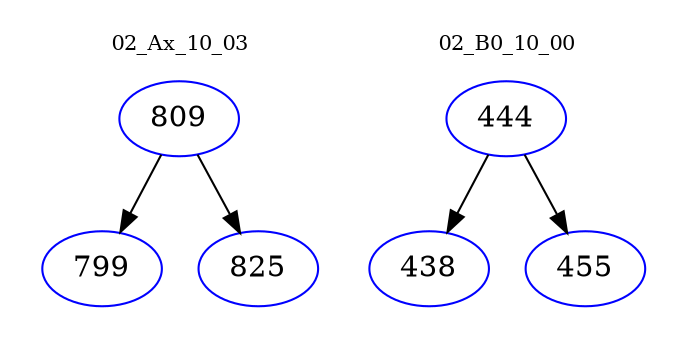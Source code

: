 digraph{
subgraph cluster_0 {
color = white
label = "02_Ax_10_03";
fontsize=10;
T0_809 [label="809", color="blue"]
T0_809 -> T0_799 [color="black"]
T0_799 [label="799", color="blue"]
T0_809 -> T0_825 [color="black"]
T0_825 [label="825", color="blue"]
}
subgraph cluster_1 {
color = white
label = "02_B0_10_00";
fontsize=10;
T1_444 [label="444", color="blue"]
T1_444 -> T1_438 [color="black"]
T1_438 [label="438", color="blue"]
T1_444 -> T1_455 [color="black"]
T1_455 [label="455", color="blue"]
}
}
